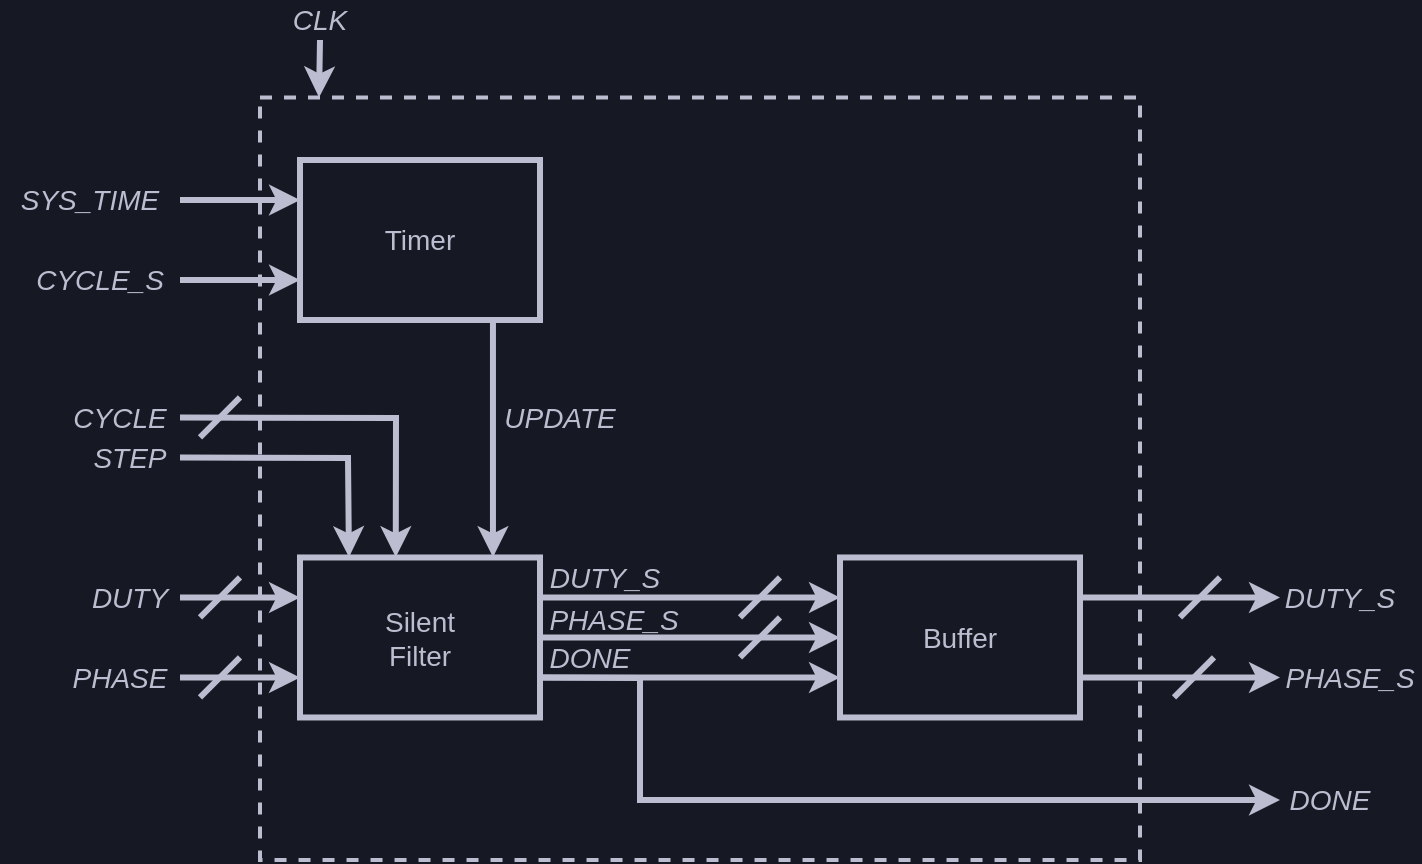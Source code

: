 <mxfile compressed="false">
    <diagram id="86R6ZRfhnQo9sD8B5-7s" name="Page-1">
        <mxGraphModel dx="2526" dy="784" grid="1" gridSize="10" guides="1" tooltips="1" connect="1" arrows="1" fold="1" page="1" pageScale="1" pageWidth="827" pageHeight="1169" background="#161923" math="0" shadow="0">
            <root>
                <mxCell id="0"/>
                <mxCell id="1" parent="0"/>
                <mxCell id="34" value="" style="rounded=0;whiteSpace=wrap;html=1;labelBackgroundColor=none;fontSize=14;fontColor=#BCBDD0;strokeColor=#bcbdd0;strokeWidth=2;fillColor=none;dashed=1;" parent="1" vertex="1">
                    <mxGeometry x="370" y="568.74" width="440" height="381.26" as="geometry"/>
                </mxCell>
                <mxCell id="Envj31jSL4E8aKWLNrxv-4" value="" style="endArrow=classic;html=1;rounded=0;fontSize=14;fontColor=#BCBDD0;entryX=0;entryY=0.25;entryDx=0;entryDy=0;strokeColor=#bcbdd0;strokeWidth=3;exitX=1;exitY=0.5;exitDx=0;exitDy=0;" parent="1" source="Envj31jSL4E8aKWLNrxv-8" target="10" edge="1">
                    <mxGeometry width="50" height="50" relative="1" as="geometry">
                        <mxPoint x="310" y="818.74" as="sourcePoint"/>
                        <mxPoint x="390" y="818.74" as="targetPoint"/>
                    </mxGeometry>
                </mxCell>
                <mxCell id="Envj31jSL4E8aKWLNrxv-5" value="" style="endArrow=classic;html=1;rounded=0;fontSize=14;fontColor=#BCBDD0;entryX=0;entryY=0.75;entryDx=0;entryDy=0;strokeColor=#bcbdd0;strokeWidth=3;exitX=1;exitY=0.5;exitDx=0;exitDy=0;" parent="1" source="Envj31jSL4E8aKWLNrxv-9" target="10" edge="1">
                    <mxGeometry width="50" height="50" relative="1" as="geometry">
                        <mxPoint x="310" y="858.74" as="sourcePoint"/>
                        <mxPoint x="390" y="858.74" as="targetPoint"/>
                    </mxGeometry>
                </mxCell>
                <mxCell id="Envj31jSL4E8aKWLNrxv-6" value="" style="endArrow=none;html=1;rounded=0;fontSize=14;fontColor=#BCBDD0;strokeColor=#bcbdd0;strokeWidth=3;" parent="1" edge="1">
                    <mxGeometry width="50" height="50" relative="1" as="geometry">
                        <mxPoint x="340" y="828.74" as="sourcePoint"/>
                        <mxPoint x="360" y="808.74" as="targetPoint"/>
                    </mxGeometry>
                </mxCell>
                <mxCell id="Envj31jSL4E8aKWLNrxv-7" value="" style="endArrow=none;html=1;rounded=0;fontSize=14;fontColor=#BCBDD0;strokeColor=#bcbdd0;strokeWidth=3;" parent="1" edge="1">
                    <mxGeometry width="50" height="50" relative="1" as="geometry">
                        <mxPoint x="340" y="868.74" as="sourcePoint"/>
                        <mxPoint x="360" y="848.74" as="targetPoint"/>
                    </mxGeometry>
                </mxCell>
                <mxCell id="Envj31jSL4E8aKWLNrxv-8" value="&lt;i style=&quot;font-size: 14px;&quot;&gt;DUTY&lt;/i&gt;" style="text;html=1;strokeColor=none;fillColor=none;align=center;verticalAlign=middle;whiteSpace=wrap;rounded=0;labelBackgroundColor=none;fontSize=14;fontColor=#BCBDD0;" parent="1" vertex="1">
                    <mxGeometry x="280" y="798.74" width="50" height="40" as="geometry"/>
                </mxCell>
                <mxCell id="Envj31jSL4E8aKWLNrxv-9" value="&lt;i style=&quot;font-size: 14px;&quot;&gt;PHASE&lt;/i&gt;" style="text;html=1;strokeColor=none;fillColor=none;align=center;verticalAlign=middle;whiteSpace=wrap;rounded=0;labelBackgroundColor=none;fontSize=14;fontColor=#BCBDD0;" parent="1" vertex="1">
                    <mxGeometry x="270" y="838.74" width="60" height="40" as="geometry"/>
                </mxCell>
                <mxCell id="CctJdnO_5R8gQSGLH6jG-4" value="CLK" style="text;html=1;strokeColor=none;fillColor=none;align=center;verticalAlign=middle;whiteSpace=wrap;rounded=0;labelBackgroundColor=none;fontSize=14;fontColor=#BCBDD0;fontStyle=2" parent="1" vertex="1">
                    <mxGeometry x="370" y="520" width="60" height="20" as="geometry"/>
                </mxCell>
                <mxCell id="CctJdnO_5R8gQSGLH6jG-5" value="" style="endArrow=classic;html=1;rounded=0;fontSize=14;fontColor=#BCBDD0;strokeColor=#bcbdd0;strokeWidth=3;entryX=0.093;entryY=-0.003;entryDx=0;entryDy=0;exitX=0.5;exitY=1;exitDx=0;exitDy=0;entryPerimeter=0;" parent="1" source="CctJdnO_5R8gQSGLH6jG-4" edge="1">
                    <mxGeometry width="50" height="50" relative="1" as="geometry">
                        <mxPoint x="460" y="810" as="sourcePoint"/>
                        <mxPoint x="399.52" y="568.74" as="targetPoint"/>
                    </mxGeometry>
                </mxCell>
                <mxCell id="3" value="&lt;font style=&quot;font-size: 14px;&quot;&gt;Buffer&lt;br style=&quot;font-size: 14px;&quot;&gt;&lt;/font&gt;" style="rounded=0;whiteSpace=wrap;html=1;fontColor=#BCBDD0;labelBackgroundColor=none;fillColor=none;strokeColor=#bcbdd0;strokeWidth=3;fontSize=14;" parent="1" vertex="1">
                    <mxGeometry x="660" y="798.74" width="120" height="80" as="geometry"/>
                </mxCell>
                <mxCell id="10" value="&lt;font style=&quot;font-size: 14px;&quot;&gt;Silent&lt;br style=&quot;font-size: 14px;&quot;&gt;Filter&lt;br style=&quot;font-size: 14px;&quot;&gt;&lt;/font&gt;" style="rounded=0;whiteSpace=wrap;html=1;fontColor=#BCBDD0;labelBackgroundColor=none;fillColor=none;strokeColor=#bcbdd0;strokeWidth=3;fontSize=14;" parent="1" vertex="1">
                    <mxGeometry x="390" y="798.74" width="120" height="80" as="geometry"/>
                </mxCell>
                <mxCell id="11" value="" style="endArrow=classic;html=1;rounded=0;fontSize=14;fontColor=#BCBDD0;entryX=0;entryY=0.25;entryDx=0;entryDy=0;strokeColor=#bcbdd0;strokeWidth=3;exitX=1;exitY=0.25;exitDx=0;exitDy=0;" parent="1" source="10" target="3" edge="1">
                    <mxGeometry width="50" height="50" relative="1" as="geometry">
                        <mxPoint x="590" y="818.74" as="sourcePoint"/>
                        <mxPoint x="650" y="818.74" as="targetPoint"/>
                    </mxGeometry>
                </mxCell>
                <mxCell id="12" value="" style="endArrow=classic;html=1;rounded=0;fontSize=14;fontColor=#BCBDD0;entryX=0;entryY=0.5;entryDx=0;entryDy=0;strokeColor=#bcbdd0;strokeWidth=3;exitX=1;exitY=0.5;exitDx=0;exitDy=0;" parent="1" source="10" target="3" edge="1">
                    <mxGeometry width="50" height="50" relative="1" as="geometry">
                        <mxPoint x="590" y="858.74" as="sourcePoint"/>
                        <mxPoint x="650" y="858.74" as="targetPoint"/>
                    </mxGeometry>
                </mxCell>
                <mxCell id="14" value="" style="endArrow=none;html=1;rounded=0;fontSize=14;fontColor=#BCBDD0;strokeColor=#bcbdd0;strokeWidth=3;" parent="1" edge="1">
                    <mxGeometry width="50" height="50" relative="1" as="geometry">
                        <mxPoint x="610" y="848.74" as="sourcePoint"/>
                        <mxPoint x="630" y="828.74" as="targetPoint"/>
                    </mxGeometry>
                </mxCell>
                <mxCell id="17" value="&lt;i style=&quot;font-size: 14px;&quot;&gt;DUTY_S&lt;/i&gt;" style="text;html=1;strokeColor=none;fillColor=none;align=center;verticalAlign=middle;whiteSpace=wrap;rounded=0;labelBackgroundColor=none;fontSize=14;fontColor=#BCBDD0;" parent="1" vertex="1">
                    <mxGeometry x="515" y="788.74" width="55" height="40" as="geometry"/>
                </mxCell>
                <mxCell id="18" value="&lt;i style=&quot;font-size: 14px;&quot;&gt;PHASE_S&lt;/i&gt;" style="text;html=1;strokeColor=none;fillColor=none;align=center;verticalAlign=middle;whiteSpace=wrap;rounded=0;labelBackgroundColor=none;fontSize=14;fontColor=#BCBDD0;" parent="1" vertex="1">
                    <mxGeometry x="512.5" y="810" width="67.5" height="40" as="geometry"/>
                </mxCell>
                <mxCell id="19" value="&lt;i style=&quot;font-size: 14px;&quot;&gt;SYS_TIME&lt;/i&gt;" style="text;html=1;strokeColor=none;fillColor=none;align=center;verticalAlign=middle;whiteSpace=wrap;rounded=0;labelBackgroundColor=none;fontSize=14;fontColor=#BCBDD0;" parent="1" vertex="1">
                    <mxGeometry x="240" y="600" width="90" height="40" as="geometry"/>
                </mxCell>
                <mxCell id="20" value="" style="endArrow=classic;html=1;rounded=0;fontSize=14;fontColor=#BCBDD0;entryX=0;entryY=0.25;entryDx=0;entryDy=0;strokeColor=#bcbdd0;strokeWidth=3;exitX=1;exitY=0.5;exitDx=0;exitDy=0;" parent="1" source="19" target="36" edge="1">
                    <mxGeometry width="50" height="50" relative="1" as="geometry">
                        <mxPoint x="340" y="828.74" as="sourcePoint"/>
                        <mxPoint x="400" y="828.74" as="targetPoint"/>
                    </mxGeometry>
                </mxCell>
                <mxCell id="21" value="&lt;i style=&quot;font-size: 14px;&quot;&gt;CYCLE_S&lt;/i&gt;" style="text;html=1;strokeColor=none;fillColor=none;align=center;verticalAlign=middle;whiteSpace=wrap;rounded=0;labelBackgroundColor=none;fontSize=14;fontColor=#BCBDD0;" parent="1" vertex="1">
                    <mxGeometry x="250" y="640" width="80" height="40" as="geometry"/>
                </mxCell>
                <mxCell id="22" value="&lt;i style=&quot;font-size: 14px;&quot;&gt;STEP&lt;/i&gt;" style="text;html=1;strokeColor=none;fillColor=none;align=center;verticalAlign=middle;whiteSpace=wrap;rounded=0;labelBackgroundColor=none;fontSize=14;fontColor=#BCBDD0;" parent="1" vertex="1">
                    <mxGeometry x="280" y="728.74" width="50" height="40" as="geometry"/>
                </mxCell>
                <mxCell id="23" value="" style="endArrow=classic;html=1;rounded=0;fontSize=14;fontColor=#BCBDD0;entryX=0;entryY=0.75;entryDx=0;entryDy=0;strokeColor=#bcbdd0;strokeWidth=3;exitX=1;exitY=0.5;exitDx=0;exitDy=0;" parent="1" source="21" target="36" edge="1">
                    <mxGeometry width="50" height="50" relative="1" as="geometry">
                        <mxPoint x="340" y="698.74" as="sourcePoint"/>
                        <mxPoint x="490" y="808.74" as="targetPoint"/>
                    </mxGeometry>
                </mxCell>
                <mxCell id="24" value="" style="endArrow=classic;html=1;rounded=0;fontSize=14;fontColor=#BCBDD0;entryX=0.204;entryY=-0.002;entryDx=0;entryDy=0;strokeColor=#bcbdd0;strokeWidth=3;exitX=1;exitY=0.5;exitDx=0;exitDy=0;entryPerimeter=0;" parent="1" source="22" target="10" edge="1">
                    <mxGeometry width="50" height="50" relative="1" as="geometry">
                        <mxPoint x="340" y="728.74" as="sourcePoint"/>
                        <mxPoint x="460" y="808.74" as="targetPoint"/>
                        <Array as="points">
                            <mxPoint x="414" y="749"/>
                        </Array>
                    </mxGeometry>
                </mxCell>
                <mxCell id="25" value="" style="endArrow=none;html=1;rounded=0;fontSize=14;fontColor=#BCBDD0;strokeColor=#bcbdd0;strokeWidth=3;" parent="1" edge="1">
                    <mxGeometry width="50" height="50" relative="1" as="geometry">
                        <mxPoint x="610" y="828.74" as="sourcePoint"/>
                        <mxPoint x="630" y="808.74" as="targetPoint"/>
                    </mxGeometry>
                </mxCell>
                <mxCell id="26" value="" style="endArrow=classic;html=1;rounded=0;fontSize=14;fontColor=#BCBDD0;entryX=0;entryY=0.5;entryDx=0;entryDy=0;strokeColor=#bcbdd0;strokeWidth=3;exitX=1;exitY=0.25;exitDx=0;exitDy=0;" parent="1" source="3" target="29" edge="1">
                    <mxGeometry width="50" height="50" relative="1" as="geometry">
                        <mxPoint x="780" y="818.74" as="sourcePoint"/>
                        <mxPoint x="930" y="818.74" as="targetPoint"/>
                    </mxGeometry>
                </mxCell>
                <mxCell id="27" value="" style="endArrow=classic;html=1;rounded=0;fontSize=14;fontColor=#BCBDD0;entryX=0;entryY=0.5;entryDx=0;entryDy=0;strokeColor=#bcbdd0;strokeWidth=3;exitX=1;exitY=0.75;exitDx=0;exitDy=0;" parent="1" source="3" target="30" edge="1">
                    <mxGeometry width="50" height="50" relative="1" as="geometry">
                        <mxPoint x="780" y="858.74" as="sourcePoint"/>
                        <mxPoint x="930" y="858.74" as="targetPoint"/>
                    </mxGeometry>
                </mxCell>
                <mxCell id="28" value="" style="endArrow=none;html=1;rounded=0;fontSize=14;fontColor=#BCBDD0;strokeColor=#bcbdd0;strokeWidth=3;" parent="1" edge="1">
                    <mxGeometry width="50" height="50" relative="1" as="geometry">
                        <mxPoint x="827" y="868.74" as="sourcePoint"/>
                        <mxPoint x="847" y="848.74" as="targetPoint"/>
                    </mxGeometry>
                </mxCell>
                <mxCell id="29" value="&lt;i style=&quot;font-size: 14px;&quot;&gt;DUTY_S&lt;/i&gt;" style="text;html=1;strokeColor=none;fillColor=none;align=center;verticalAlign=middle;whiteSpace=wrap;rounded=0;labelBackgroundColor=none;fontSize=14;fontColor=#BCBDD0;" parent="1" vertex="1">
                    <mxGeometry x="880" y="798.74" width="60" height="40" as="geometry"/>
                </mxCell>
                <mxCell id="30" value="&lt;i style=&quot;font-size: 14px;&quot;&gt;PHASE_S&lt;/i&gt;" style="text;html=1;strokeColor=none;fillColor=none;align=center;verticalAlign=middle;whiteSpace=wrap;rounded=0;labelBackgroundColor=none;fontSize=14;fontColor=#BCBDD0;" parent="1" vertex="1">
                    <mxGeometry x="880" y="838.74" width="70" height="40" as="geometry"/>
                </mxCell>
                <mxCell id="31" value="" style="endArrow=none;html=1;rounded=0;fontSize=14;fontColor=#BCBDD0;strokeColor=#bcbdd0;strokeWidth=3;" parent="1" edge="1">
                    <mxGeometry width="50" height="50" relative="1" as="geometry">
                        <mxPoint x="830" y="828.74" as="sourcePoint"/>
                        <mxPoint x="850" y="808.74" as="targetPoint"/>
                        <Array as="points">
                            <mxPoint x="840" y="818.74"/>
                        </Array>
                    </mxGeometry>
                </mxCell>
                <mxCell id="36" value="&lt;font style=&quot;font-size: 14px;&quot;&gt;Timer&lt;/font&gt;" style="rounded=0;whiteSpace=wrap;html=1;fontColor=#BCBDD0;labelBackgroundColor=none;fillColor=none;strokeColor=#bcbdd0;strokeWidth=3;fontSize=14;" parent="1" vertex="1">
                    <mxGeometry x="390" y="600" width="120" height="80" as="geometry"/>
                </mxCell>
                <mxCell id="38" value="" style="endArrow=classic;html=1;rounded=0;fontSize=14;fontColor=#BCBDD0;entryX=0.804;entryY=-0.002;entryDx=0;entryDy=0;strokeColor=#bcbdd0;strokeWidth=3;exitX=0.804;exitY=1.004;exitDx=0;exitDy=0;entryPerimeter=0;exitPerimeter=0;" parent="1" source="36" target="10" edge="1">
                    <mxGeometry width="50" height="50" relative="1" as="geometry">
                        <mxPoint x="340" y="658.74" as="sourcePoint"/>
                        <mxPoint x="400" y="658.74" as="targetPoint"/>
                    </mxGeometry>
                </mxCell>
                <mxCell id="42" value="UPDATE" style="text;html=1;strokeColor=none;fillColor=none;align=center;verticalAlign=middle;whiteSpace=wrap;rounded=0;labelBackgroundColor=none;fontSize=14;fontColor=#BCBDD0;fontStyle=2" parent="1" vertex="1">
                    <mxGeometry x="490" y="718.74" width="60" height="20" as="geometry"/>
                </mxCell>
                <mxCell id="43" value="&lt;i style=&quot;font-size: 14px;&quot;&gt;CYCLE&lt;/i&gt;" style="text;html=1;strokeColor=none;fillColor=none;align=center;verticalAlign=middle;whiteSpace=wrap;rounded=0;labelBackgroundColor=none;fontSize=14;fontColor=#BCBDD0;" parent="1" vertex="1">
                    <mxGeometry x="270" y="708.74" width="60" height="40" as="geometry"/>
                </mxCell>
                <mxCell id="44" value="" style="endArrow=classic;html=1;rounded=0;fontSize=14;fontColor=#BCBDD0;entryX=0.399;entryY=-0.002;entryDx=0;entryDy=0;strokeColor=#bcbdd0;strokeWidth=3;exitX=1;exitY=0.5;exitDx=0;exitDy=0;entryPerimeter=0;" parent="1" source="43" target="10" edge="1">
                    <mxGeometry width="50" height="50" relative="1" as="geometry">
                        <mxPoint x="340" y="758.74" as="sourcePoint"/>
                        <mxPoint x="430" y="808.74" as="targetPoint"/>
                        <Array as="points">
                            <mxPoint x="438" y="729"/>
                        </Array>
                    </mxGeometry>
                </mxCell>
                <mxCell id="45" value="" style="endArrow=none;html=1;rounded=0;fontSize=14;fontColor=#BCBDD0;strokeColor=#bcbdd0;strokeWidth=3;" parent="1" edge="1">
                    <mxGeometry width="50" height="50" relative="1" as="geometry">
                        <mxPoint x="340" y="738.74" as="sourcePoint"/>
                        <mxPoint x="360" y="718.74" as="targetPoint"/>
                    </mxGeometry>
                </mxCell>
                <mxCell id="46" value="" style="endArrow=classic;html=1;rounded=0;fontSize=14;fontColor=#BCBDD0;entryX=0;entryY=0.75;entryDx=0;entryDy=0;strokeColor=#bcbdd0;strokeWidth=3;exitX=1;exitY=0.75;exitDx=0;exitDy=0;" parent="1" source="10" target="3" edge="1">
                    <mxGeometry width="50" height="50" relative="1" as="geometry">
                        <mxPoint x="510" y="930" as="sourcePoint"/>
                        <mxPoint x="660" y="930" as="targetPoint"/>
                    </mxGeometry>
                </mxCell>
                <mxCell id="47" value="&lt;i style=&quot;font-size: 14px;&quot;&gt;DONE&lt;/i&gt;" style="text;html=1;strokeColor=none;fillColor=none;align=center;verticalAlign=middle;whiteSpace=wrap;rounded=0;labelBackgroundColor=none;fontSize=14;fontColor=#BCBDD0;" parent="1" vertex="1">
                    <mxGeometry x="510" y="828.74" width="50" height="40" as="geometry"/>
                </mxCell>
                <mxCell id="51" value="" style="endArrow=classic;html=1;rounded=0;fontSize=14;fontColor=#BCBDD0;strokeColor=#bcbdd0;strokeWidth=3;exitX=0;exitY=0.75;exitDx=0;exitDy=0;" parent="1" source="47" edge="1">
                    <mxGeometry width="50" height="50" relative="1" as="geometry">
                        <mxPoint x="520" y="868.74" as="sourcePoint"/>
                        <mxPoint x="880" y="920" as="targetPoint"/>
                        <Array as="points">
                            <mxPoint x="560" y="859"/>
                            <mxPoint x="560" y="920"/>
                        </Array>
                    </mxGeometry>
                </mxCell>
                <mxCell id="52" value="&lt;i style=&quot;font-size: 14px;&quot;&gt;DONE&lt;/i&gt;" style="text;html=1;strokeColor=none;fillColor=none;align=center;verticalAlign=middle;whiteSpace=wrap;rounded=0;labelBackgroundColor=none;fontSize=14;fontColor=#BCBDD0;" parent="1" vertex="1">
                    <mxGeometry x="880" y="900" width="50" height="40" as="geometry"/>
                </mxCell>
            </root>
        </mxGraphModel>
    </diagram>
</mxfile>